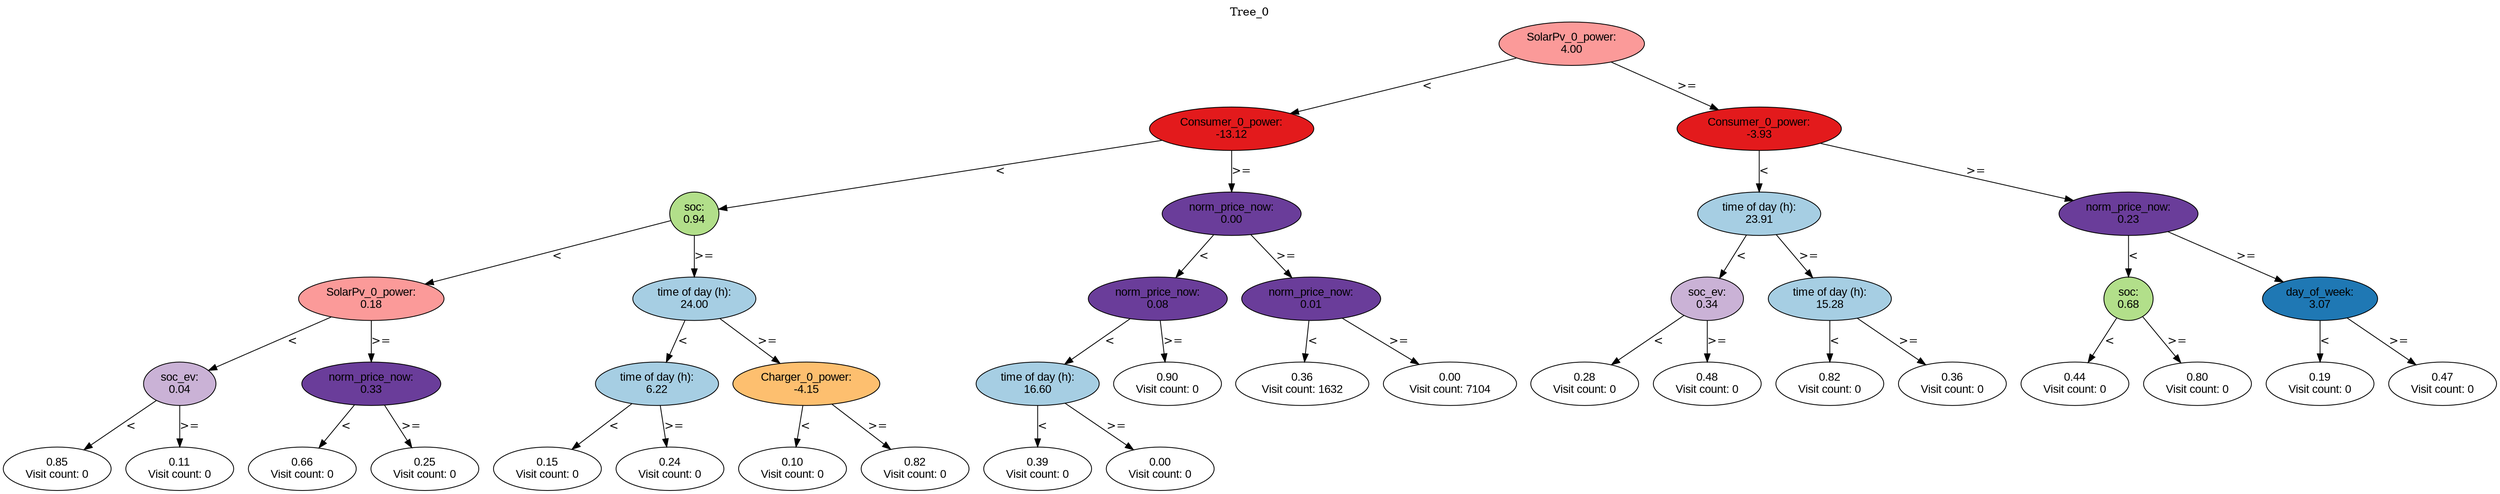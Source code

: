 digraph BST {
    node [fontname="Arial" style=filled colorscheme=paired12];
    0 [ label = "SolarPv_0_power:
4.00" fillcolor=5];
    1 [ label = "Consumer_0_power:
-13.12" fillcolor=6];
    2 [ label = "soc:
0.94" fillcolor=3];
    3 [ label = "SolarPv_0_power:
0.18" fillcolor=5];
    4 [ label = "soc_ev:
0.04" fillcolor=9];
    5 [ label = "0.85
Visit count: 0" fillcolor=white];
    6 [ label = "0.11
Visit count: 0" fillcolor=white];
    7 [ label = "norm_price_now:
0.33" fillcolor=10];
    8 [ label = "0.66
Visit count: 0" fillcolor=white];
    9 [ label = "0.25
Visit count: 0" fillcolor=white];
    10 [ label = "time of day (h):
24.00" fillcolor=1];
    11 [ label = "time of day (h):
6.22" fillcolor=1];
    12 [ label = "0.15
Visit count: 0" fillcolor=white];
    13 [ label = "0.24
Visit count: 0" fillcolor=white];
    14 [ label = "Charger_0_power:
-4.15" fillcolor=7];
    15 [ label = "0.10
Visit count: 0" fillcolor=white];
    16 [ label = "0.82
Visit count: 0" fillcolor=white];
    17 [ label = "norm_price_now:
0.00" fillcolor=10];
    18 [ label = "norm_price_now:
0.08" fillcolor=10];
    19 [ label = "time of day (h):
16.60" fillcolor=1];
    20 [ label = "0.39
Visit count: 0" fillcolor=white];
    21 [ label = "0.00
Visit count: 0" fillcolor=white];
    22 [ label = "0.90
Visit count: 0" fillcolor=white];
    23 [ label = "norm_price_now:
0.01" fillcolor=10];
    24 [ label = "0.36
Visit count: 1632" fillcolor=white];
    25 [ label = "0.00
Visit count: 7104" fillcolor=white];
    26 [ label = "Consumer_0_power:
-3.93" fillcolor=6];
    27 [ label = "time of day (h):
23.91" fillcolor=1];
    28 [ label = "soc_ev:
0.34" fillcolor=9];
    29 [ label = "0.28
Visit count: 0" fillcolor=white];
    30 [ label = "0.48
Visit count: 0" fillcolor=white];
    31 [ label = "time of day (h):
15.28" fillcolor=1];
    32 [ label = "0.82
Visit count: 0" fillcolor=white];
    33 [ label = "0.36
Visit count: 0" fillcolor=white];
    34 [ label = "norm_price_now:
0.23" fillcolor=10];
    35 [ label = "soc:
0.68" fillcolor=3];
    36 [ label = "0.44
Visit count: 0" fillcolor=white];
    37 [ label = "0.80
Visit count: 0" fillcolor=white];
    38 [ label = "day_of_week:
3.07" fillcolor=2];
    39 [ label = "0.19
Visit count: 0" fillcolor=white];
    40 [ label = "0.47
Visit count: 0" fillcolor=white];

    0  -> 1[ label = "<"];
    0  -> 26[ label = ">="];
    1  -> 2[ label = "<"];
    1  -> 17[ label = ">="];
    2  -> 3[ label = "<"];
    2  -> 10[ label = ">="];
    3  -> 4[ label = "<"];
    3  -> 7[ label = ">="];
    4  -> 5[ label = "<"];
    4  -> 6[ label = ">="];
    7  -> 8[ label = "<"];
    7  -> 9[ label = ">="];
    10  -> 11[ label = "<"];
    10  -> 14[ label = ">="];
    11  -> 12[ label = "<"];
    11  -> 13[ label = ">="];
    14  -> 15[ label = "<"];
    14  -> 16[ label = ">="];
    17  -> 18[ label = "<"];
    17  -> 23[ label = ">="];
    18  -> 19[ label = "<"];
    18  -> 22[ label = ">="];
    19  -> 20[ label = "<"];
    19  -> 21[ label = ">="];
    23  -> 24[ label = "<"];
    23  -> 25[ label = ">="];
    26  -> 27[ label = "<"];
    26  -> 34[ label = ">="];
    27  -> 28[ label = "<"];
    27  -> 31[ label = ">="];
    28  -> 29[ label = "<"];
    28  -> 30[ label = ">="];
    31  -> 32[ label = "<"];
    31  -> 33[ label = ">="];
    34  -> 35[ label = "<"];
    34  -> 38[ label = ">="];
    35  -> 36[ label = "<"];
    35  -> 37[ label = ">="];
    38  -> 39[ label = "<"];
    38  -> 40[ label = ">="];

    labelloc="t";
    label="Tree_0";
}
